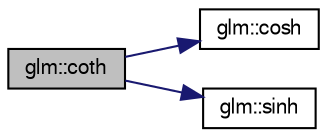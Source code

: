 digraph G
{
  bgcolor="transparent";
  edge [fontname="FreeSans",fontsize=10,labelfontname="FreeSans",labelfontsize=10];
  node [fontname="FreeSans",fontsize=10,shape=record];
  rankdir=LR;
  Node1 [label="glm::coth",height=0.2,width=0.4,color="black", fillcolor="grey75", style="filled" fontcolor="black"];
  Node1 -> Node2 [color="midnightblue",fontsize=10,style="solid"];
  Node2 [label="glm::cosh",height=0.2,width=0.4,color="black",URL="$group__core__func__trigonometric.html#g522e0c2f8dbac0df60a2bf436fb88e69"];
  Node1 -> Node3 [color="midnightblue",fontsize=10,style="solid"];
  Node3 [label="glm::sinh",height=0.2,width=0.4,color="black",URL="$group__core__func__trigonometric.html#g925002c6a847894241278997d189429a"];
}
